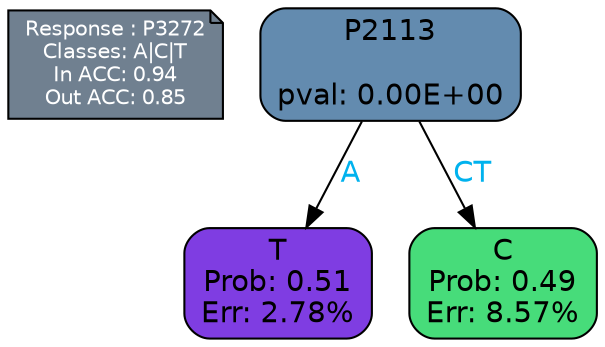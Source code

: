 digraph Tree {
node [shape=box, style="filled, rounded", color="black", fontname=helvetica] ;
graph [ranksep=equally, splines=polylines, bgcolor=transparent, dpi=600] ;
edge [fontname=helvetica] ;
LEGEND [label="Response : P3272
Classes: A|C|T
In ACC: 0.94
Out ACC: 0.85
",shape=note,align=left,style=filled,fillcolor="slategray",fontcolor="white",fontsize=10];1 [label="P2113

pval: 0.00E+00", fillcolor="#638baf"] ;
2 [label="T
Prob: 0.51
Err: 2.78%", fillcolor="#7f3de2"] ;
3 [label="C
Prob: 0.49
Err: 8.57%", fillcolor="#47dc7a"] ;
1 -> 2 [label="A",fontcolor=deepskyblue2] ;
1 -> 3 [label="CT",fontcolor=deepskyblue2] ;
{rank = same; 2;3;}{rank = same; LEGEND;1;}}